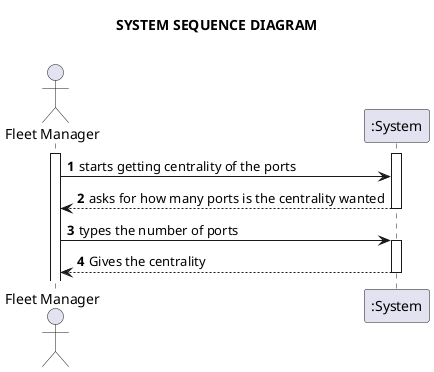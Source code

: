 @startuml
'https://plantuml.com/sequence-diagram

title <b>SYSTEM SEQUENCE DIAGRAM\n
autonumber
'hide footbox
actor "Fleet Manager" as FM

participant ":System" as System

activate FM
activate System

FM -> System : starts getting centrality of the ports
System --> FM : asks for how many ports is the centrality wanted
deactivate System
FM -> System : types the number of ports
activate System
System --> FM : Gives the centrality
deactivate System


@enduml